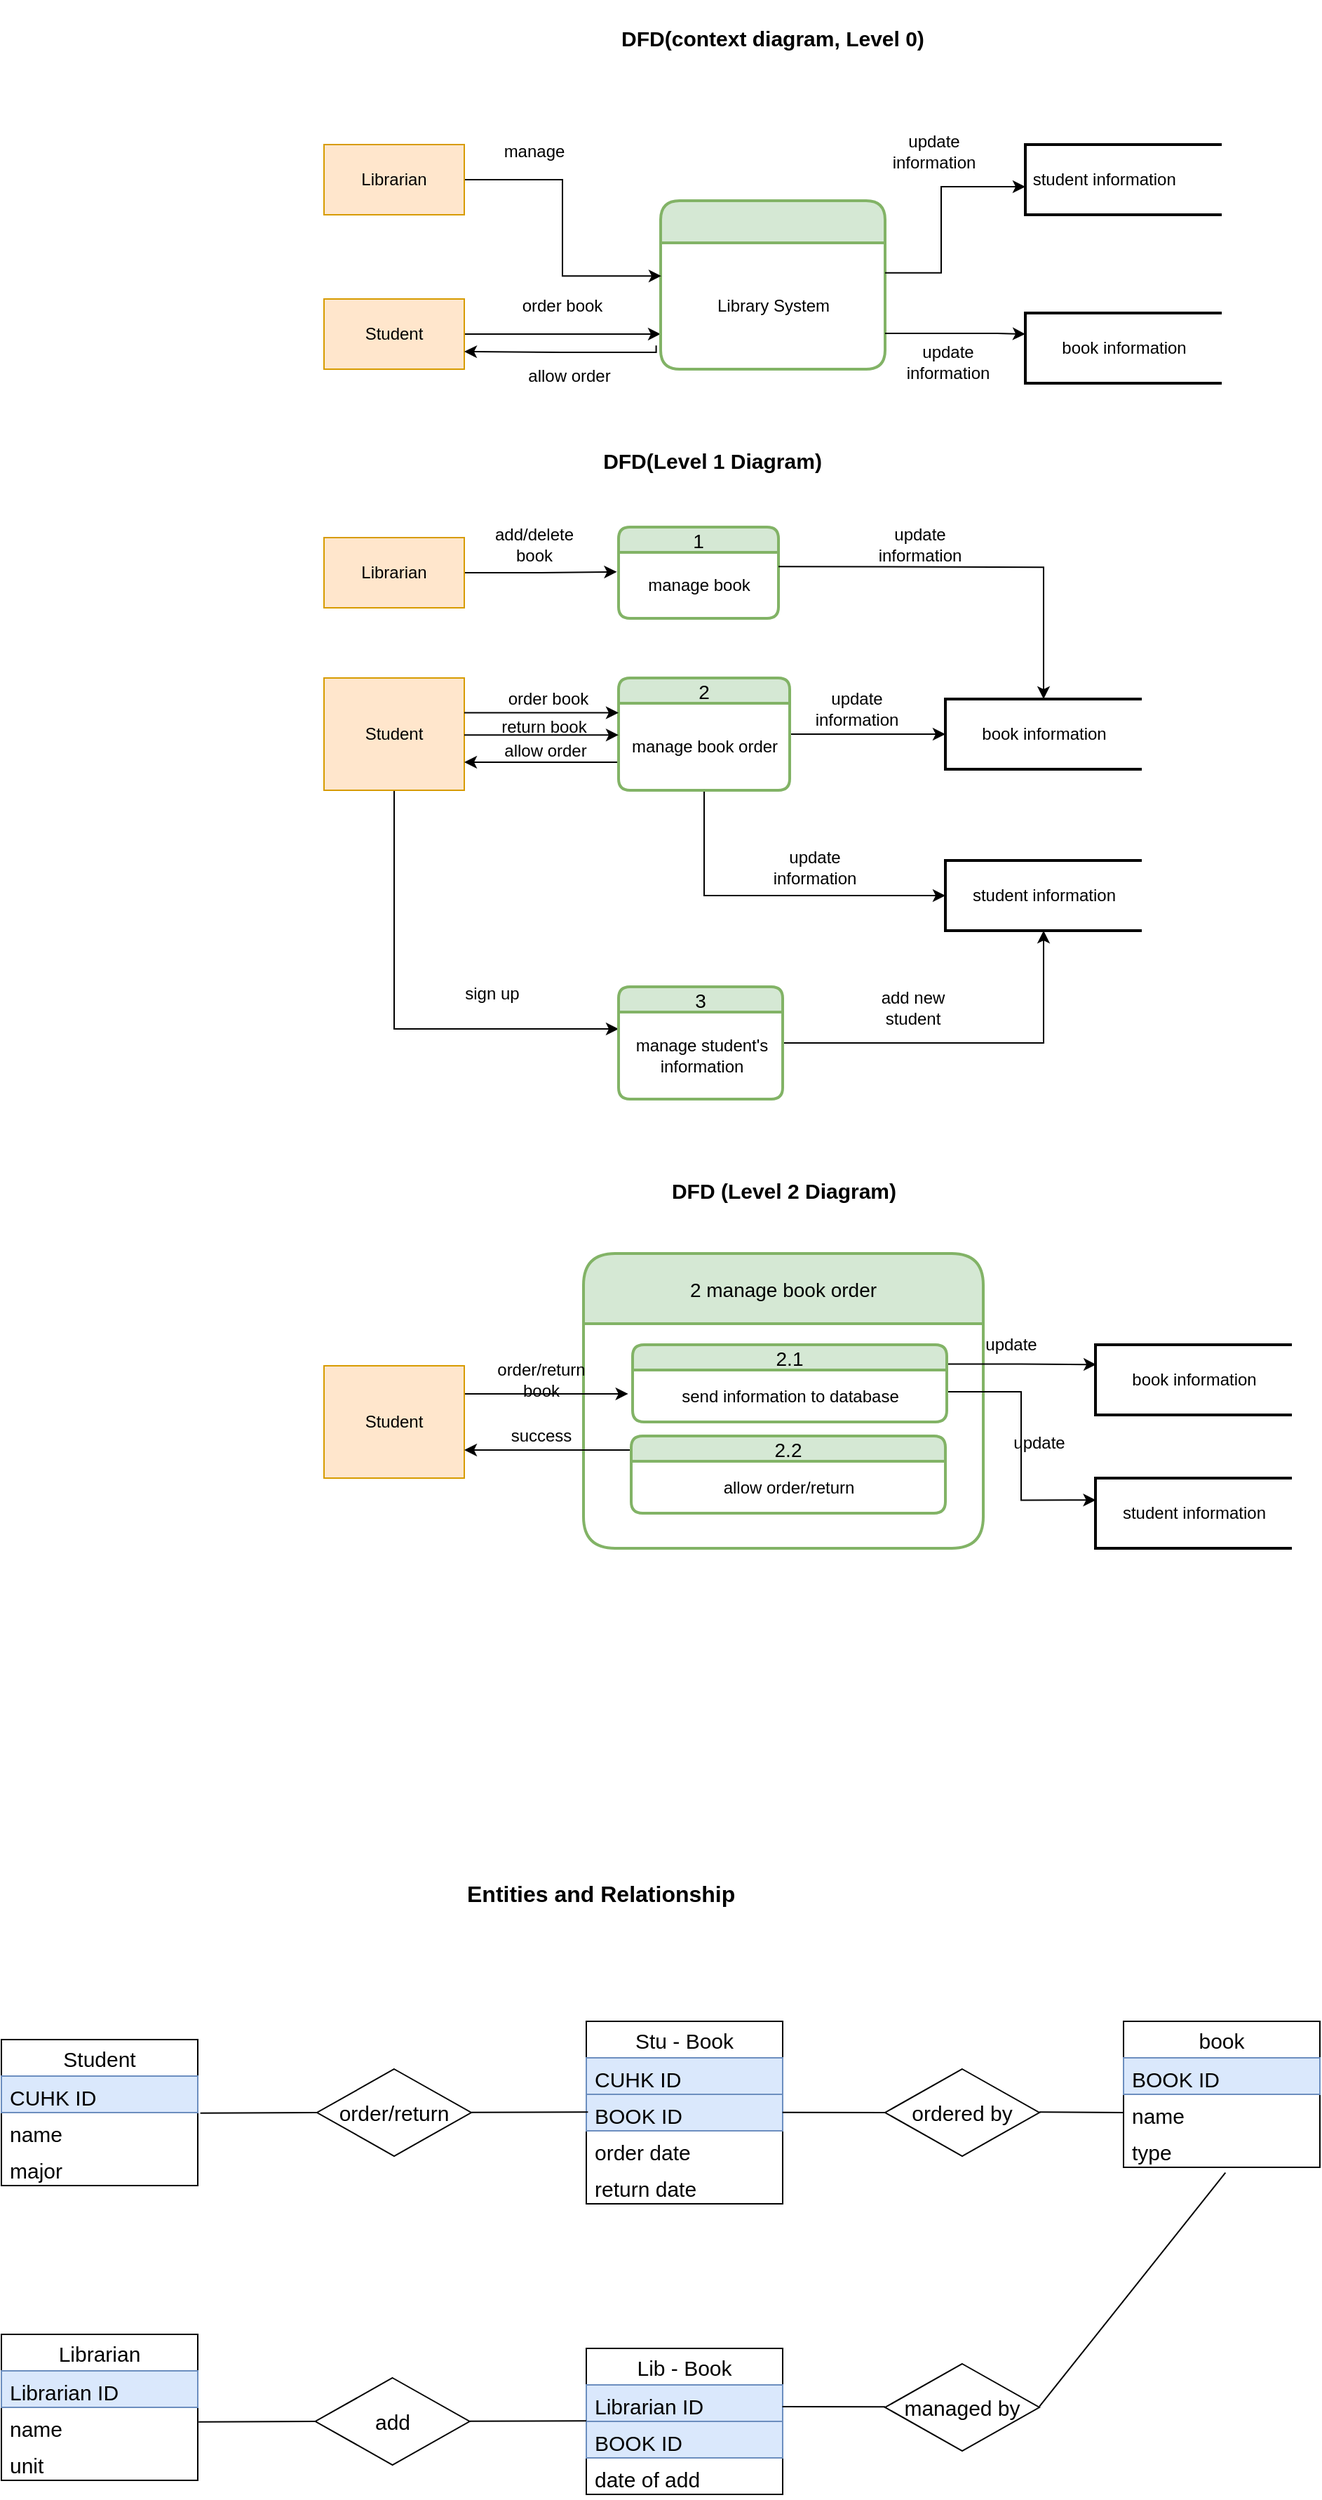 <mxfile version="20.8.3" type="github">
  <diagram id="PR9pS0y9tIhNkCI7RKdT" name="第 1 页">
    <mxGraphModel dx="3831" dy="1288" grid="1" gridSize="10" guides="1" tooltips="1" connect="1" arrows="1" fold="1" page="1" pageScale="1" pageWidth="827" pageHeight="1169" math="0" shadow="0">
      <root>
        <mxCell id="0" />
        <mxCell id="1" parent="0" />
        <mxCell id="kZfyNyiyons217a6snOg-15" style="edgeStyle=orthogonalEdgeStyle;rounded=0;orthogonalLoop=1;jettySize=auto;html=1;exitX=1;exitY=0.5;exitDx=0;exitDy=0;entryX=0;entryY=0.722;entryDx=0;entryDy=0;entryPerimeter=0;" edge="1" parent="1" source="kZfyNyiyons217a6snOg-1" target="kZfyNyiyons217a6snOg-9">
          <mxGeometry relative="1" as="geometry" />
        </mxCell>
        <mxCell id="kZfyNyiyons217a6snOg-1" value="Student" style="rounded=0;whiteSpace=wrap;html=1;fillColor=#ffe6cc;strokeColor=#d79b00;" vertex="1" parent="1">
          <mxGeometry x="90" y="340" width="100" height="50" as="geometry" />
        </mxCell>
        <mxCell id="kZfyNyiyons217a6snOg-7" value="" style="swimlane;childLayout=stackLayout;horizontal=1;startSize=30;horizontalStack=0;rounded=1;fontSize=14;fontStyle=0;strokeWidth=2;resizeParent=0;resizeLast=1;shadow=0;dashed=0;align=center;fillColor=#d5e8d4;strokeColor=#82b366;" vertex="1" parent="1">
          <mxGeometry x="330" y="270" width="160" height="120" as="geometry" />
        </mxCell>
        <mxCell id="kZfyNyiyons217a6snOg-9" value="Library System" style="text;html=1;align=center;verticalAlign=middle;resizable=0;points=[];autosize=1;strokeColor=none;fillColor=none;" vertex="1" parent="kZfyNyiyons217a6snOg-7">
          <mxGeometry y="30" width="160" height="90" as="geometry" />
        </mxCell>
        <mxCell id="kZfyNyiyons217a6snOg-14" style="edgeStyle=orthogonalEdgeStyle;rounded=0;orthogonalLoop=1;jettySize=auto;html=1;exitX=1;exitY=0.5;exitDx=0;exitDy=0;entryX=0.003;entryY=0.262;entryDx=0;entryDy=0;entryPerimeter=0;" edge="1" parent="1" source="kZfyNyiyons217a6snOg-10" target="kZfyNyiyons217a6snOg-9">
          <mxGeometry relative="1" as="geometry">
            <Array as="points">
              <mxPoint x="260" y="255" />
              <mxPoint x="260" y="324" />
            </Array>
          </mxGeometry>
        </mxCell>
        <mxCell id="kZfyNyiyons217a6snOg-10" value="Librarian" style="rounded=0;whiteSpace=wrap;html=1;fillColor=#ffe6cc;strokeColor=#d79b00;" vertex="1" parent="1">
          <mxGeometry x="90" y="230" width="100" height="50" as="geometry" />
        </mxCell>
        <mxCell id="kZfyNyiyons217a6snOg-11" value="&lt;div style=&quot;text-align: center;&quot;&gt;&lt;span style=&quot;background-color: initial; white-space: pre;&quot;&gt;	&lt;/span&gt;&lt;span style=&quot;background-color: initial;&quot;&gt;student information&lt;/span&gt;&lt;/div&gt;" style="strokeWidth=2;html=1;shape=mxgraph.flowchart.annotation_1;align=left;pointerEvents=1;" vertex="1" parent="1">
          <mxGeometry x="590" y="230" width="140" height="50" as="geometry" />
        </mxCell>
        <mxCell id="kZfyNyiyons217a6snOg-12" value="&lt;div style=&quot;&quot;&gt;book information&lt;/div&gt;" style="strokeWidth=2;html=1;shape=mxgraph.flowchart.annotation_1;align=center;pointerEvents=1;" vertex="1" parent="1">
          <mxGeometry x="590" y="350" width="140" height="50" as="geometry" />
        </mxCell>
        <mxCell id="kZfyNyiyons217a6snOg-17" style="edgeStyle=orthogonalEdgeStyle;rounded=0;orthogonalLoop=1;jettySize=auto;html=1;exitX=1;exitY=0.5;exitDx=0;exitDy=0;" edge="1" parent="1">
          <mxGeometry relative="1" as="geometry">
            <mxPoint x="490" y="321.4" as="sourcePoint" />
            <mxPoint x="590" y="260" as="targetPoint" />
            <Array as="points">
              <mxPoint x="530" y="321" />
              <mxPoint x="530" y="260" />
              <mxPoint x="580" y="260" />
            </Array>
          </mxGeometry>
        </mxCell>
        <mxCell id="kZfyNyiyons217a6snOg-18" style="edgeStyle=orthogonalEdgeStyle;rounded=0;orthogonalLoop=1;jettySize=auto;html=1;exitX=1;exitY=0.5;exitDx=0;exitDy=0;" edge="1" parent="1">
          <mxGeometry relative="1" as="geometry">
            <mxPoint x="490" y="364.52" as="sourcePoint" />
            <mxPoint x="590" y="365" as="targetPoint" />
            <Array as="points">
              <mxPoint x="570" y="365" />
              <mxPoint x="570" y="365" />
            </Array>
          </mxGeometry>
        </mxCell>
        <mxCell id="kZfyNyiyons217a6snOg-19" value="manage" style="text;strokeColor=none;align=center;fillColor=none;html=1;verticalAlign=middle;whiteSpace=wrap;rounded=0;" vertex="1" parent="1">
          <mxGeometry x="210" y="220" width="60" height="30" as="geometry" />
        </mxCell>
        <mxCell id="kZfyNyiyons217a6snOg-20" value="order book" style="text;strokeColor=none;align=center;fillColor=none;html=1;verticalAlign=middle;whiteSpace=wrap;rounded=0;" vertex="1" parent="1">
          <mxGeometry x="230" y="330" width="60" height="30" as="geometry" />
        </mxCell>
        <mxCell id="kZfyNyiyons217a6snOg-23" style="edgeStyle=orthogonalEdgeStyle;rounded=0;orthogonalLoop=1;jettySize=auto;html=1;exitX=-0.02;exitY=0.813;exitDx=0;exitDy=0;entryX=1;entryY=0.75;entryDx=0;entryDy=0;exitPerimeter=0;" edge="1" parent="1" source="kZfyNyiyons217a6snOg-9" target="kZfyNyiyons217a6snOg-1">
          <mxGeometry relative="1" as="geometry">
            <mxPoint x="190" y="450.02" as="sourcePoint" />
            <mxPoint x="330" y="450" as="targetPoint" />
            <Array as="points">
              <mxPoint x="327" y="378" />
              <mxPoint x="260" y="378" />
            </Array>
          </mxGeometry>
        </mxCell>
        <mxCell id="kZfyNyiyons217a6snOg-24" value="allow order" style="text;strokeColor=none;align=center;fillColor=none;html=1;verticalAlign=middle;whiteSpace=wrap;rounded=0;" vertex="1" parent="1">
          <mxGeometry x="230" y="380" width="70" height="30" as="geometry" />
        </mxCell>
        <mxCell id="kZfyNyiyons217a6snOg-25" value="update information" style="text;strokeColor=none;align=center;fillColor=none;html=1;verticalAlign=middle;whiteSpace=wrap;rounded=0;" vertex="1" parent="1">
          <mxGeometry x="490" y="220" width="70" height="30" as="geometry" />
        </mxCell>
        <mxCell id="kZfyNyiyons217a6snOg-26" value="update information" style="text;strokeColor=none;align=center;fillColor=none;html=1;verticalAlign=middle;whiteSpace=wrap;rounded=0;" vertex="1" parent="1">
          <mxGeometry x="500" y="370" width="70" height="30" as="geometry" />
        </mxCell>
        <mxCell id="kZfyNyiyons217a6snOg-27" value="&lt;font style=&quot;font-size: 15px;&quot;&gt;&lt;b&gt;&lt;br&gt;DFD(context diagram, Level 0)&lt;br&gt;&lt;/b&gt;&lt;/font&gt;" style="text;strokeColor=none;align=center;fillColor=none;html=1;verticalAlign=middle;whiteSpace=wrap;rounded=0;" vertex="1" parent="1">
          <mxGeometry x="287" y="130" width="246" height="30" as="geometry" />
        </mxCell>
        <mxCell id="kZfyNyiyons217a6snOg-33" style="edgeStyle=orthogonalEdgeStyle;rounded=0;orthogonalLoop=1;jettySize=auto;html=1;exitX=1;exitY=0.5;exitDx=0;exitDy=0;entryX=-0.011;entryY=0.296;entryDx=0;entryDy=0;entryPerimeter=0;fontSize=15;" edge="1" parent="1" source="kZfyNyiyons217a6snOg-28" target="kZfyNyiyons217a6snOg-31">
          <mxGeometry relative="1" as="geometry" />
        </mxCell>
        <mxCell id="kZfyNyiyons217a6snOg-28" value="Librarian" style="rounded=0;whiteSpace=wrap;html=1;fillColor=#ffe6cc;strokeColor=#d79b00;" vertex="1" parent="1">
          <mxGeometry x="90" y="510" width="100" height="50" as="geometry" />
        </mxCell>
        <mxCell id="kZfyNyiyons217a6snOg-30" value="1" style="swimlane;childLayout=stackLayout;horizontal=1;startSize=18;horizontalStack=0;rounded=1;fontSize=14;fontStyle=0;strokeWidth=2;resizeParent=0;resizeLast=1;shadow=0;dashed=0;align=center;fillColor=#d5e8d4;strokeColor=#82b366;" vertex="1" parent="1">
          <mxGeometry x="300" y="502.5" width="114" height="65" as="geometry">
            <mxRectangle x="314" y="502.5" width="50" height="30" as="alternateBounds" />
          </mxGeometry>
        </mxCell>
        <mxCell id="kZfyNyiyons217a6snOg-31" value="manage book" style="text;html=1;align=center;verticalAlign=middle;resizable=0;points=[];autosize=1;strokeColor=none;fillColor=none;" vertex="1" parent="kZfyNyiyons217a6snOg-30">
          <mxGeometry y="18" width="114" height="47" as="geometry" />
        </mxCell>
        <mxCell id="kZfyNyiyons217a6snOg-32" value="&lt;div style=&quot;&quot;&gt;book information&lt;/div&gt;" style="strokeWidth=2;html=1;shape=mxgraph.flowchart.annotation_1;align=center;pointerEvents=1;" vertex="1" parent="1">
          <mxGeometry x="533" y="625" width="140" height="50" as="geometry" />
        </mxCell>
        <mxCell id="kZfyNyiyons217a6snOg-34" value="add/delete&lt;br&gt;book" style="text;strokeColor=none;align=center;fillColor=none;html=1;verticalAlign=middle;whiteSpace=wrap;rounded=0;" vertex="1" parent="1">
          <mxGeometry x="205" y="500" width="70" height="30" as="geometry" />
        </mxCell>
        <mxCell id="kZfyNyiyons217a6snOg-35" style="edgeStyle=orthogonalEdgeStyle;rounded=0;orthogonalLoop=1;jettySize=auto;html=1;exitX=1;exitY=0.5;exitDx=0;exitDy=0;fontSize=15;" edge="1" parent="1" target="kZfyNyiyons217a6snOg-32">
          <mxGeometry relative="1" as="geometry">
            <mxPoint x="414" y="530.59" as="sourcePoint" />
            <mxPoint x="522.746" y="530.002" as="targetPoint" />
          </mxGeometry>
        </mxCell>
        <mxCell id="kZfyNyiyons217a6snOg-36" value="update information" style="text;strokeColor=none;align=center;fillColor=none;html=1;verticalAlign=middle;whiteSpace=wrap;rounded=0;" vertex="1" parent="1">
          <mxGeometry x="480" y="500" width="70" height="30" as="geometry" />
        </mxCell>
        <mxCell id="kZfyNyiyons217a6snOg-57" style="edgeStyle=orthogonalEdgeStyle;rounded=0;orthogonalLoop=1;jettySize=auto;html=1;exitX=0.5;exitY=1;exitDx=0;exitDy=0;fontSize=15;" edge="1" parent="1" source="kZfyNyiyons217a6snOg-37">
          <mxGeometry relative="1" as="geometry">
            <mxPoint x="300" y="860" as="targetPoint" />
            <Array as="points">
              <mxPoint x="140" y="860" />
            </Array>
          </mxGeometry>
        </mxCell>
        <mxCell id="kZfyNyiyons217a6snOg-37" value="Student" style="rounded=0;whiteSpace=wrap;html=1;fillColor=#ffe6cc;strokeColor=#d79b00;" vertex="1" parent="1">
          <mxGeometry x="90" y="610" width="100" height="80" as="geometry" />
        </mxCell>
        <mxCell id="kZfyNyiyons217a6snOg-46" style="edgeStyle=orthogonalEdgeStyle;rounded=0;orthogonalLoop=1;jettySize=auto;html=1;exitX=0;exitY=0.75;exitDx=0;exitDy=0;entryX=1;entryY=0.75;entryDx=0;entryDy=0;fontSize=15;" edge="1" parent="1" source="kZfyNyiyons217a6snOg-39" target="kZfyNyiyons217a6snOg-37">
          <mxGeometry relative="1" as="geometry" />
        </mxCell>
        <mxCell id="kZfyNyiyons217a6snOg-52" style="edgeStyle=orthogonalEdgeStyle;rounded=0;orthogonalLoop=1;jettySize=auto;html=1;exitX=1;exitY=0.5;exitDx=0;exitDy=0;fontSize=15;" edge="1" parent="1" source="kZfyNyiyons217a6snOg-39" target="kZfyNyiyons217a6snOg-32">
          <mxGeometry relative="1" as="geometry" />
        </mxCell>
        <mxCell id="kZfyNyiyons217a6snOg-55" style="edgeStyle=orthogonalEdgeStyle;rounded=0;orthogonalLoop=1;jettySize=auto;html=1;exitX=0.5;exitY=1;exitDx=0;exitDy=0;fontSize=15;entryX=0;entryY=0.5;entryDx=0;entryDy=0;entryPerimeter=0;" edge="1" parent="1" source="kZfyNyiyons217a6snOg-39" target="kZfyNyiyons217a6snOg-54">
          <mxGeometry relative="1" as="geometry">
            <mxPoint x="357" y="790" as="targetPoint" />
          </mxGeometry>
        </mxCell>
        <mxCell id="kZfyNyiyons217a6snOg-39" value="2" style="swimlane;childLayout=stackLayout;horizontal=1;startSize=18;horizontalStack=0;rounded=1;fontSize=14;fontStyle=0;strokeWidth=2;resizeParent=0;resizeLast=1;shadow=0;dashed=0;align=center;fillColor=#d5e8d4;strokeColor=#82b366;" vertex="1" parent="1">
          <mxGeometry x="300" y="610" width="122" height="80" as="geometry">
            <mxRectangle x="314" y="502.5" width="50" height="30" as="alternateBounds" />
          </mxGeometry>
        </mxCell>
        <mxCell id="kZfyNyiyons217a6snOg-40" value="manage book order" style="text;html=1;align=center;verticalAlign=middle;resizable=0;points=[];autosize=1;strokeColor=none;fillColor=none;" vertex="1" parent="kZfyNyiyons217a6snOg-39">
          <mxGeometry y="18" width="122" height="62" as="geometry" />
        </mxCell>
        <mxCell id="kZfyNyiyons217a6snOg-43" style="edgeStyle=orthogonalEdgeStyle;rounded=0;orthogonalLoop=1;jettySize=auto;html=1;exitX=1;exitY=0.5;exitDx=0;exitDy=0;fontSize=15;" edge="1" parent="1" target="kZfyNyiyons217a6snOg-40">
          <mxGeometry relative="1" as="geometry">
            <mxPoint x="190" y="650.61" as="sourcePoint" />
            <mxPoint x="299.544" y="650.002" as="targetPoint" />
            <Array as="points">
              <mxPoint x="260" y="650" />
              <mxPoint x="260" y="650" />
            </Array>
          </mxGeometry>
        </mxCell>
        <mxCell id="kZfyNyiyons217a6snOg-45" style="edgeStyle=orthogonalEdgeStyle;rounded=0;orthogonalLoop=1;jettySize=auto;html=1;exitX=1;exitY=0.5;exitDx=0;exitDy=0;fontSize=15;" edge="1" parent="1">
          <mxGeometry relative="1" as="geometry">
            <mxPoint x="190" y="634.76" as="sourcePoint" />
            <mxPoint x="300" y="634.769" as="targetPoint" />
            <Array as="points">
              <mxPoint x="270" y="634.15" />
              <mxPoint x="270" y="634.15" />
            </Array>
          </mxGeometry>
        </mxCell>
        <mxCell id="kZfyNyiyons217a6snOg-47" value="order book" style="text;strokeColor=none;align=center;fillColor=none;html=1;verticalAlign=middle;whiteSpace=wrap;rounded=0;" vertex="1" parent="1">
          <mxGeometry x="210" y="610" width="80" height="30" as="geometry" />
        </mxCell>
        <mxCell id="kZfyNyiyons217a6snOg-48" value="return book" style="text;strokeColor=none;align=center;fillColor=none;html=1;verticalAlign=middle;whiteSpace=wrap;rounded=0;" vertex="1" parent="1">
          <mxGeometry x="207" y="630" width="80" height="30" as="geometry" />
        </mxCell>
        <mxCell id="kZfyNyiyons217a6snOg-49" value="allow order" style="text;strokeColor=none;align=center;fillColor=none;html=1;verticalAlign=middle;whiteSpace=wrap;rounded=0;" vertex="1" parent="1">
          <mxGeometry x="208" y="647" width="80" height="30" as="geometry" />
        </mxCell>
        <mxCell id="kZfyNyiyons217a6snOg-53" value="update information" style="text;strokeColor=none;align=center;fillColor=none;html=1;verticalAlign=middle;whiteSpace=wrap;rounded=0;" vertex="1" parent="1">
          <mxGeometry x="430" y="617" width="80" height="30" as="geometry" />
        </mxCell>
        <mxCell id="kZfyNyiyons217a6snOg-54" value="&lt;div style=&quot;&quot;&gt;student information&lt;/div&gt;" style="strokeWidth=2;html=1;shape=mxgraph.flowchart.annotation_1;align=center;pointerEvents=1;" vertex="1" parent="1">
          <mxGeometry x="533" y="740" width="140" height="50" as="geometry" />
        </mxCell>
        <mxCell id="kZfyNyiyons217a6snOg-56" value="update information" style="text;strokeColor=none;align=center;fillColor=none;html=1;verticalAlign=middle;whiteSpace=wrap;rounded=0;" vertex="1" parent="1">
          <mxGeometry x="400" y="730" width="80" height="30" as="geometry" />
        </mxCell>
        <mxCell id="kZfyNyiyons217a6snOg-61" style="edgeStyle=orthogonalEdgeStyle;rounded=0;orthogonalLoop=1;jettySize=auto;html=1;exitX=1;exitY=0.5;exitDx=0;exitDy=0;entryX=0.5;entryY=1;entryDx=0;entryDy=0;entryPerimeter=0;fontSize=15;" edge="1" parent="1" source="kZfyNyiyons217a6snOg-58" target="kZfyNyiyons217a6snOg-54">
          <mxGeometry relative="1" as="geometry" />
        </mxCell>
        <mxCell id="kZfyNyiyons217a6snOg-58" value="3" style="swimlane;childLayout=stackLayout;horizontal=1;startSize=18;horizontalStack=0;rounded=1;fontSize=14;fontStyle=0;strokeWidth=2;resizeParent=0;resizeLast=1;shadow=0;dashed=0;align=center;fillColor=#d5e8d4;strokeColor=#82b366;" vertex="1" parent="1">
          <mxGeometry x="300" y="830" width="117" height="80" as="geometry">
            <mxRectangle x="314" y="502.5" width="50" height="30" as="alternateBounds" />
          </mxGeometry>
        </mxCell>
        <mxCell id="kZfyNyiyons217a6snOg-59" value="manage student&#39;s&lt;br&gt;information" style="text;html=1;align=center;verticalAlign=middle;resizable=0;points=[];autosize=1;strokeColor=none;fillColor=none;" vertex="1" parent="kZfyNyiyons217a6snOg-58">
          <mxGeometry y="18" width="117" height="62" as="geometry" />
        </mxCell>
        <mxCell id="kZfyNyiyons217a6snOg-60" value="sign up" style="text;strokeColor=none;align=center;fillColor=none;html=1;verticalAlign=middle;whiteSpace=wrap;rounded=0;" vertex="1" parent="1">
          <mxGeometry x="170" y="820" width="80" height="30" as="geometry" />
        </mxCell>
        <mxCell id="kZfyNyiyons217a6snOg-62" value="add new student" style="text;strokeColor=none;align=center;fillColor=none;html=1;verticalAlign=middle;whiteSpace=wrap;rounded=0;" vertex="1" parent="1">
          <mxGeometry x="470" y="830" width="80" height="30" as="geometry" />
        </mxCell>
        <mxCell id="kZfyNyiyons217a6snOg-63" value="&lt;font style=&quot;font-size: 15px;&quot;&gt;&lt;b&gt;DFD(Level 1 Diagram)&lt;br&gt;&lt;/b&gt;&lt;/font&gt;" style="text;strokeColor=none;align=center;fillColor=none;html=1;verticalAlign=middle;whiteSpace=wrap;rounded=0;" vertex="1" parent="1">
          <mxGeometry x="244" y="440" width="246" height="30" as="geometry" />
        </mxCell>
        <mxCell id="kZfyNyiyons217a6snOg-65" value="2 manage book order" style="swimlane;childLayout=stackLayout;horizontal=1;startSize=50;horizontalStack=0;rounded=1;fontSize=14;fontStyle=0;strokeWidth=2;resizeParent=0;resizeLast=1;shadow=0;dashed=0;align=center;fillColor=#d5e8d4;strokeColor=#82b366;" vertex="1" parent="1">
          <mxGeometry x="275" y="1020" width="285" height="210" as="geometry">
            <mxRectangle x="314" y="502.5" width="50" height="30" as="alternateBounds" />
          </mxGeometry>
        </mxCell>
        <mxCell id="kZfyNyiyons217a6snOg-73" style="edgeStyle=orthogonalEdgeStyle;rounded=0;orthogonalLoop=1;jettySize=auto;html=1;exitX=1;exitY=0.25;exitDx=0;exitDy=0;entryX=-0.014;entryY=0.459;entryDx=0;entryDy=0;entryPerimeter=0;fontSize=15;" edge="1" parent="1" source="kZfyNyiyons217a6snOg-67" target="kZfyNyiyons217a6snOg-72">
          <mxGeometry relative="1" as="geometry" />
        </mxCell>
        <mxCell id="kZfyNyiyons217a6snOg-67" value="Student" style="rounded=0;whiteSpace=wrap;html=1;fillColor=#ffe6cc;strokeColor=#d79b00;" vertex="1" parent="1">
          <mxGeometry x="90" y="1100" width="100" height="80" as="geometry" />
        </mxCell>
        <mxCell id="kZfyNyiyons217a6snOg-68" value="&lt;div style=&quot;&quot;&gt;book information&lt;/div&gt;" style="strokeWidth=2;html=1;shape=mxgraph.flowchart.annotation_1;align=center;pointerEvents=1;" vertex="1" parent="1">
          <mxGeometry x="640" y="1085" width="140" height="50" as="geometry" />
        </mxCell>
        <mxCell id="kZfyNyiyons217a6snOg-69" value="&lt;div style=&quot;&quot;&gt;student information&lt;/div&gt;" style="strokeWidth=2;html=1;shape=mxgraph.flowchart.annotation_1;align=center;pointerEvents=1;" vertex="1" parent="1">
          <mxGeometry x="640" y="1180" width="140" height="50" as="geometry" />
        </mxCell>
        <mxCell id="kZfyNyiyons217a6snOg-76" style="edgeStyle=orthogonalEdgeStyle;rounded=0;orthogonalLoop=1;jettySize=auto;html=1;exitX=1.001;exitY=0.42;exitDx=0;exitDy=0;entryX=0.002;entryY=0.313;entryDx=0;entryDy=0;entryPerimeter=0;fontSize=15;exitPerimeter=0;" edge="1" parent="1" source="kZfyNyiyons217a6snOg-72" target="kZfyNyiyons217a6snOg-69">
          <mxGeometry relative="1" as="geometry">
            <Array as="points">
              <mxPoint x="587" y="1118" />
              <mxPoint x="587" y="1196" />
            </Array>
          </mxGeometry>
        </mxCell>
        <mxCell id="kZfyNyiyons217a6snOg-80" style="edgeStyle=orthogonalEdgeStyle;rounded=0;orthogonalLoop=1;jettySize=auto;html=1;exitX=1;exitY=0.25;exitDx=0;exitDy=0;entryX=0.004;entryY=0.282;entryDx=0;entryDy=0;entryPerimeter=0;fontSize=15;" edge="1" parent="1" source="kZfyNyiyons217a6snOg-71" target="kZfyNyiyons217a6snOg-68">
          <mxGeometry relative="1" as="geometry" />
        </mxCell>
        <mxCell id="kZfyNyiyons217a6snOg-71" value="2.1" style="swimlane;childLayout=stackLayout;horizontal=1;startSize=18;horizontalStack=0;rounded=1;fontSize=14;fontStyle=0;strokeWidth=2;resizeParent=0;resizeLast=1;shadow=0;dashed=0;align=center;fillColor=#d5e8d4;strokeColor=#82b366;" vertex="1" parent="1">
          <mxGeometry x="310" y="1085" width="224" height="55" as="geometry">
            <mxRectangle x="314" y="502.5" width="50" height="30" as="alternateBounds" />
          </mxGeometry>
        </mxCell>
        <mxCell id="kZfyNyiyons217a6snOg-72" value="send information to database" style="text;html=1;align=center;verticalAlign=middle;resizable=0;points=[];autosize=1;strokeColor=none;fillColor=none;" vertex="1" parent="kZfyNyiyons217a6snOg-71">
          <mxGeometry y="18" width="224" height="37" as="geometry" />
        </mxCell>
        <mxCell id="kZfyNyiyons217a6snOg-75" value="order/return book" style="text;strokeColor=none;align=center;fillColor=none;html=1;verticalAlign=middle;whiteSpace=wrap;rounded=0;" vertex="1" parent="1">
          <mxGeometry x="200" y="1095" width="90" height="30" as="geometry" />
        </mxCell>
        <mxCell id="kZfyNyiyons217a6snOg-77" value="update" style="text;strokeColor=none;align=center;fillColor=none;html=1;verticalAlign=middle;whiteSpace=wrap;rounded=0;" vertex="1" parent="1">
          <mxGeometry x="540" y="1070" width="80" height="30" as="geometry" />
        </mxCell>
        <mxCell id="kZfyNyiyons217a6snOg-78" value="update" style="text;strokeColor=none;align=center;fillColor=none;html=1;verticalAlign=middle;whiteSpace=wrap;rounded=0;" vertex="1" parent="1">
          <mxGeometry x="560" y="1140" width="80" height="30" as="geometry" />
        </mxCell>
        <mxCell id="kZfyNyiyons217a6snOg-88" style="edgeStyle=orthogonalEdgeStyle;rounded=0;orthogonalLoop=1;jettySize=auto;html=1;exitX=0;exitY=0.5;exitDx=0;exitDy=0;entryX=1;entryY=0.75;entryDx=0;entryDy=0;fontSize=15;" edge="1" parent="1" source="kZfyNyiyons217a6snOg-82" target="kZfyNyiyons217a6snOg-67">
          <mxGeometry relative="1" as="geometry">
            <Array as="points">
              <mxPoint x="309" y="1160" />
            </Array>
          </mxGeometry>
        </mxCell>
        <mxCell id="kZfyNyiyons217a6snOg-82" value="2.2" style="swimlane;childLayout=stackLayout;horizontal=1;startSize=18;horizontalStack=0;rounded=1;fontSize=14;fontStyle=0;strokeWidth=2;resizeParent=0;resizeLast=1;shadow=0;dashed=0;align=center;fillColor=#d5e8d4;strokeColor=#82b366;" vertex="1" parent="1">
          <mxGeometry x="309" y="1150" width="224" height="55" as="geometry">
            <mxRectangle x="314" y="502.5" width="50" height="30" as="alternateBounds" />
          </mxGeometry>
        </mxCell>
        <mxCell id="kZfyNyiyons217a6snOg-83" value="allow order/return" style="text;html=1;align=center;verticalAlign=middle;resizable=0;points=[];autosize=1;strokeColor=none;fillColor=none;" vertex="1" parent="kZfyNyiyons217a6snOg-82">
          <mxGeometry y="18" width="224" height="37" as="geometry" />
        </mxCell>
        <mxCell id="kZfyNyiyons217a6snOg-89" value="success" style="text;strokeColor=none;align=center;fillColor=none;html=1;verticalAlign=middle;whiteSpace=wrap;rounded=0;" vertex="1" parent="1">
          <mxGeometry x="200" y="1135" width="90" height="30" as="geometry" />
        </mxCell>
        <mxCell id="kZfyNyiyons217a6snOg-90" value="&lt;font style=&quot;font-size: 15px;&quot;&gt;&lt;b&gt;DFD (Level 2 Diagram)&lt;br&gt;&lt;/b&gt;&lt;/font&gt;" style="text;strokeColor=none;align=center;fillColor=none;html=1;verticalAlign=middle;whiteSpace=wrap;rounded=0;" vertex="1" parent="1">
          <mxGeometry x="294.5" y="960" width="246" height="30" as="geometry" />
        </mxCell>
        <mxCell id="kZfyNyiyons217a6snOg-92" value="Student" style="swimlane;fontStyle=0;childLayout=stackLayout;horizontal=1;startSize=26;fillColor=none;horizontalStack=0;resizeParent=1;resizeParentMax=0;resizeLast=0;collapsible=1;marginBottom=0;fontSize=15;" vertex="1" parent="1">
          <mxGeometry x="-140" y="1580" width="140" height="104" as="geometry" />
        </mxCell>
        <mxCell id="kZfyNyiyons217a6snOg-93" value="CUHK ID" style="text;align=left;verticalAlign=top;spacingLeft=4;spacingRight=4;overflow=hidden;rotatable=0;points=[[0,0.5],[1,0.5]];portConstraint=eastwest;fontSize=15;fillColor=#dae8fc;strokeColor=#6c8ebf;" vertex="1" parent="kZfyNyiyons217a6snOg-92">
          <mxGeometry y="26" width="140" height="26" as="geometry" />
        </mxCell>
        <mxCell id="kZfyNyiyons217a6snOg-94" value="name    " style="text;strokeColor=none;fillColor=none;align=left;verticalAlign=top;spacingLeft=4;spacingRight=4;overflow=hidden;rotatable=0;points=[[0,0.5],[1,0.5]];portConstraint=eastwest;fontSize=15;" vertex="1" parent="kZfyNyiyons217a6snOg-92">
          <mxGeometry y="52" width="140" height="26" as="geometry" />
        </mxCell>
        <mxCell id="kZfyNyiyons217a6snOg-95" value="major" style="text;strokeColor=none;fillColor=none;align=left;verticalAlign=top;spacingLeft=4;spacingRight=4;overflow=hidden;rotatable=0;points=[[0,0.5],[1,0.5]];portConstraint=eastwest;fontSize=15;" vertex="1" parent="kZfyNyiyons217a6snOg-92">
          <mxGeometry y="78" width="140" height="26" as="geometry" />
        </mxCell>
        <mxCell id="kZfyNyiyons217a6snOg-96" value="book" style="swimlane;fontStyle=0;childLayout=stackLayout;horizontal=1;startSize=26;fillColor=none;horizontalStack=0;resizeParent=1;resizeParentMax=0;resizeLast=0;collapsible=1;marginBottom=0;fontSize=15;" vertex="1" parent="1">
          <mxGeometry x="660" y="1567" width="140" height="104" as="geometry" />
        </mxCell>
        <mxCell id="kZfyNyiyons217a6snOg-97" value="BOOK ID" style="text;align=left;verticalAlign=top;spacingLeft=4;spacingRight=4;overflow=hidden;rotatable=0;points=[[0,0.5],[1,0.5]];portConstraint=eastwest;fontSize=15;fillColor=#dae8fc;strokeColor=#6c8ebf;" vertex="1" parent="kZfyNyiyons217a6snOg-96">
          <mxGeometry y="26" width="140" height="26" as="geometry" />
        </mxCell>
        <mxCell id="kZfyNyiyons217a6snOg-98" value="name    " style="text;strokeColor=none;fillColor=none;align=left;verticalAlign=top;spacingLeft=4;spacingRight=4;overflow=hidden;rotatable=0;points=[[0,0.5],[1,0.5]];portConstraint=eastwest;fontSize=15;" vertex="1" parent="kZfyNyiyons217a6snOg-96">
          <mxGeometry y="52" width="140" height="26" as="geometry" />
        </mxCell>
        <mxCell id="kZfyNyiyons217a6snOg-99" value="type" style="text;strokeColor=none;fillColor=none;align=left;verticalAlign=top;spacingLeft=4;spacingRight=4;overflow=hidden;rotatable=0;points=[[0,0.5],[1,0.5]];portConstraint=eastwest;fontSize=15;" vertex="1" parent="kZfyNyiyons217a6snOg-96">
          <mxGeometry y="78" width="140" height="26" as="geometry" />
        </mxCell>
        <mxCell id="kZfyNyiyons217a6snOg-100" value="Librarian" style="swimlane;fontStyle=0;childLayout=stackLayout;horizontal=1;startSize=26;fillColor=none;horizontalStack=0;resizeParent=1;resizeParentMax=0;resizeLast=0;collapsible=1;marginBottom=0;fontSize=15;" vertex="1" parent="1">
          <mxGeometry x="-140" y="1790" width="140" height="104" as="geometry" />
        </mxCell>
        <mxCell id="kZfyNyiyons217a6snOg-101" value="Librarian ID" style="text;align=left;verticalAlign=top;spacingLeft=4;spacingRight=4;overflow=hidden;rotatable=0;points=[[0,0.5],[1,0.5]];portConstraint=eastwest;fontSize=15;fillColor=#dae8fc;strokeColor=#6c8ebf;" vertex="1" parent="kZfyNyiyons217a6snOg-100">
          <mxGeometry y="26" width="140" height="26" as="geometry" />
        </mxCell>
        <mxCell id="kZfyNyiyons217a6snOg-102" value="name    " style="text;strokeColor=none;fillColor=none;align=left;verticalAlign=top;spacingLeft=4;spacingRight=4;overflow=hidden;rotatable=0;points=[[0,0.5],[1,0.5]];portConstraint=eastwest;fontSize=15;" vertex="1" parent="kZfyNyiyons217a6snOg-100">
          <mxGeometry y="52" width="140" height="26" as="geometry" />
        </mxCell>
        <mxCell id="kZfyNyiyons217a6snOg-103" value="unit" style="text;strokeColor=none;fillColor=none;align=left;verticalAlign=top;spacingLeft=4;spacingRight=4;overflow=hidden;rotatable=0;points=[[0,0.5],[1,0.5]];portConstraint=eastwest;fontSize=15;" vertex="1" parent="kZfyNyiyons217a6snOg-100">
          <mxGeometry y="78" width="140" height="26" as="geometry" />
        </mxCell>
        <mxCell id="kZfyNyiyons217a6snOg-111" value="Stu - Book" style="swimlane;fontStyle=0;childLayout=stackLayout;horizontal=1;startSize=26;fillColor=none;horizontalStack=0;resizeParent=1;resizeParentMax=0;resizeLast=0;collapsible=1;marginBottom=0;fontSize=15;" vertex="1" parent="1">
          <mxGeometry x="277" y="1567" width="140" height="130" as="geometry" />
        </mxCell>
        <mxCell id="kZfyNyiyons217a6snOg-112" value="CUHK ID" style="text;align=left;verticalAlign=top;spacingLeft=4;spacingRight=4;overflow=hidden;rotatable=0;points=[[0,0.5],[1,0.5]];portConstraint=eastwest;fontSize=15;fillColor=#dae8fc;strokeColor=#6c8ebf;" vertex="1" parent="kZfyNyiyons217a6snOg-111">
          <mxGeometry y="26" width="140" height="26" as="geometry" />
        </mxCell>
        <mxCell id="kZfyNyiyons217a6snOg-113" value="BOOK ID" style="text;strokeColor=#6c8ebf;fillColor=#dae8fc;align=left;verticalAlign=top;spacingLeft=4;spacingRight=4;overflow=hidden;rotatable=0;points=[[0,0.5],[1,0.5]];portConstraint=eastwest;fontSize=15;" vertex="1" parent="kZfyNyiyons217a6snOg-111">
          <mxGeometry y="52" width="140" height="26" as="geometry" />
        </mxCell>
        <mxCell id="kZfyNyiyons217a6snOg-114" value="order date" style="text;strokeColor=none;fillColor=none;align=left;verticalAlign=top;spacingLeft=4;spacingRight=4;overflow=hidden;rotatable=0;points=[[0,0.5],[1,0.5]];portConstraint=eastwest;fontSize=15;" vertex="1" parent="kZfyNyiyons217a6snOg-111">
          <mxGeometry y="78" width="140" height="26" as="geometry" />
        </mxCell>
        <mxCell id="kZfyNyiyons217a6snOg-115" value="return date" style="text;strokeColor=none;fillColor=none;align=left;verticalAlign=top;spacingLeft=4;spacingRight=4;overflow=hidden;rotatable=0;points=[[0,0.5],[1,0.5]];portConstraint=eastwest;fontSize=15;" vertex="1" parent="kZfyNyiyons217a6snOg-111">
          <mxGeometry y="104" width="140" height="26" as="geometry" />
        </mxCell>
        <mxCell id="kZfyNyiyons217a6snOg-121" value="Lib - Book" style="swimlane;fontStyle=0;childLayout=stackLayout;horizontal=1;startSize=26;fillColor=none;horizontalStack=0;resizeParent=1;resizeParentMax=0;resizeLast=0;collapsible=1;marginBottom=0;fontSize=15;" vertex="1" parent="1">
          <mxGeometry x="277" y="1800" width="140" height="104" as="geometry" />
        </mxCell>
        <mxCell id="kZfyNyiyons217a6snOg-122" value="Librarian ID" style="text;align=left;verticalAlign=top;spacingLeft=4;spacingRight=4;overflow=hidden;rotatable=0;points=[[0,0.5],[1,0.5]];portConstraint=eastwest;fontSize=15;fillColor=#dae8fc;strokeColor=#6c8ebf;" vertex="1" parent="kZfyNyiyons217a6snOg-121">
          <mxGeometry y="26" width="140" height="26" as="geometry" />
        </mxCell>
        <mxCell id="kZfyNyiyons217a6snOg-123" value="BOOK ID" style="text;strokeColor=#6c8ebf;fillColor=#dae8fc;align=left;verticalAlign=top;spacingLeft=4;spacingRight=4;overflow=hidden;rotatable=0;points=[[0,0.5],[1,0.5]];portConstraint=eastwest;fontSize=15;" vertex="1" parent="kZfyNyiyons217a6snOg-121">
          <mxGeometry y="52" width="140" height="26" as="geometry" />
        </mxCell>
        <mxCell id="kZfyNyiyons217a6snOg-124" value="date of add" style="text;strokeColor=none;fillColor=none;align=left;verticalAlign=top;spacingLeft=4;spacingRight=4;overflow=hidden;rotatable=0;points=[[0,0.5],[1,0.5]];portConstraint=eastwest;fontSize=15;" vertex="1" parent="kZfyNyiyons217a6snOg-121">
          <mxGeometry y="78" width="140" height="26" as="geometry" />
        </mxCell>
        <mxCell id="kZfyNyiyons217a6snOg-133" value="order/return" style="rhombus;whiteSpace=wrap;html=1;fontSize=15;" vertex="1" parent="1">
          <mxGeometry x="85" y="1601" width="110" height="62" as="geometry" />
        </mxCell>
        <mxCell id="kZfyNyiyons217a6snOg-134" value="ordered by" style="rhombus;whiteSpace=wrap;html=1;fontSize=15;" vertex="1" parent="1">
          <mxGeometry x="490" y="1601" width="110" height="62" as="geometry" />
        </mxCell>
        <mxCell id="kZfyNyiyons217a6snOg-136" value="managed by" style="rhombus;whiteSpace=wrap;html=1;fontSize=15;" vertex="1" parent="1">
          <mxGeometry x="490" y="1811" width="110" height="62" as="geometry" />
        </mxCell>
        <mxCell id="kZfyNyiyons217a6snOg-144" value="" style="endArrow=none;html=1;rounded=0;fontSize=15;exitX=1.013;exitY=0.013;exitDx=0;exitDy=0;exitPerimeter=0;entryX=0;entryY=0.5;entryDx=0;entryDy=0;" edge="1" parent="1" source="kZfyNyiyons217a6snOg-94" target="kZfyNyiyons217a6snOg-133">
          <mxGeometry width="50" height="50" relative="1" as="geometry">
            <mxPoint x="290" y="1670" as="sourcePoint" />
            <mxPoint x="80" y="1632" as="targetPoint" />
          </mxGeometry>
        </mxCell>
        <mxCell id="kZfyNyiyons217a6snOg-145" value="" style="endArrow=none;html=1;rounded=0;fontSize=15;exitX=1.013;exitY=0.013;exitDx=0;exitDy=0;exitPerimeter=0;entryX=0;entryY=0.5;entryDx=0;entryDy=0;" edge="1" parent="1">
          <mxGeometry width="50" height="50" relative="1" as="geometry">
            <mxPoint x="195.0" y="1631.908" as="sourcePoint" />
            <mxPoint x="278.18" y="1631.57" as="targetPoint" />
          </mxGeometry>
        </mxCell>
        <mxCell id="kZfyNyiyons217a6snOg-146" value="" style="endArrow=none;html=1;rounded=0;fontSize=15;exitX=1.013;exitY=0.013;exitDx=0;exitDy=0;exitPerimeter=0;" edge="1" parent="1">
          <mxGeometry width="50" height="50" relative="1" as="geometry">
            <mxPoint x="416.82" y="1631.908" as="sourcePoint" />
            <mxPoint x="490" y="1632" as="targetPoint" />
          </mxGeometry>
        </mxCell>
        <mxCell id="kZfyNyiyons217a6snOg-147" value="" style="endArrow=none;html=1;rounded=0;fontSize=15;exitX=1.013;exitY=0.013;exitDx=0;exitDy=0;exitPerimeter=0;" edge="1" parent="1">
          <mxGeometry width="50" height="50" relative="1" as="geometry">
            <mxPoint x="600.0" y="1631.568" as="sourcePoint" />
            <mxPoint x="660" y="1632" as="targetPoint" />
          </mxGeometry>
        </mxCell>
        <mxCell id="kZfyNyiyons217a6snOg-151" value="add" style="rhombus;whiteSpace=wrap;html=1;fontSize=15;" vertex="1" parent="1">
          <mxGeometry x="83.82" y="1821" width="110" height="62" as="geometry" />
        </mxCell>
        <mxCell id="kZfyNyiyons217a6snOg-152" value="" style="endArrow=none;html=1;rounded=0;fontSize=15;exitX=1.013;exitY=0.013;exitDx=0;exitDy=0;exitPerimeter=0;entryX=0;entryY=0.5;entryDx=0;entryDy=0;" edge="1" parent="1" target="kZfyNyiyons217a6snOg-151">
          <mxGeometry width="50" height="50" relative="1" as="geometry">
            <mxPoint x="0.64" y="1852.338" as="sourcePoint" />
            <mxPoint x="78.82" y="1852" as="targetPoint" />
          </mxGeometry>
        </mxCell>
        <mxCell id="kZfyNyiyons217a6snOg-153" value="" style="endArrow=none;html=1;rounded=0;fontSize=15;exitX=1.013;exitY=0.013;exitDx=0;exitDy=0;exitPerimeter=0;entryX=0;entryY=0.5;entryDx=0;entryDy=0;" edge="1" parent="1">
          <mxGeometry width="50" height="50" relative="1" as="geometry">
            <mxPoint x="193.82" y="1851.908" as="sourcePoint" />
            <mxPoint x="277.0" y="1851.57" as="targetPoint" />
          </mxGeometry>
        </mxCell>
        <mxCell id="kZfyNyiyons217a6snOg-154" value="" style="endArrow=none;html=1;rounded=0;fontSize=15;exitX=1.013;exitY=0.013;exitDx=0;exitDy=0;exitPerimeter=0;" edge="1" parent="1">
          <mxGeometry width="50" height="50" relative="1" as="geometry">
            <mxPoint x="416.82" y="1841.478" as="sourcePoint" />
            <mxPoint x="490" y="1841.57" as="targetPoint" />
          </mxGeometry>
        </mxCell>
        <mxCell id="kZfyNyiyons217a6snOg-155" value="" style="endArrow=none;html=1;rounded=0;fontSize=15;exitX=1.013;exitY=0.013;exitDx=0;exitDy=0;exitPerimeter=0;entryX=0.519;entryY=1.148;entryDx=0;entryDy=0;entryPerimeter=0;" edge="1" parent="1" target="kZfyNyiyons217a6snOg-99">
          <mxGeometry width="50" height="50" relative="1" as="geometry">
            <mxPoint x="600" y="1841.478" as="sourcePoint" />
            <mxPoint x="660" y="1841.91" as="targetPoint" />
          </mxGeometry>
        </mxCell>
        <mxCell id="kZfyNyiyons217a6snOg-156" value="&lt;b&gt;&lt;font style=&quot;font-size: 16px;&quot;&gt;Entities and Relationship&lt;/font&gt;&lt;/b&gt;" style="text;whiteSpace=wrap;html=1;fontSize=15;" vertex="1" parent="1">
          <mxGeometry x="190" y="1460" width="258" height="40" as="geometry" />
        </mxCell>
      </root>
    </mxGraphModel>
  </diagram>
</mxfile>
